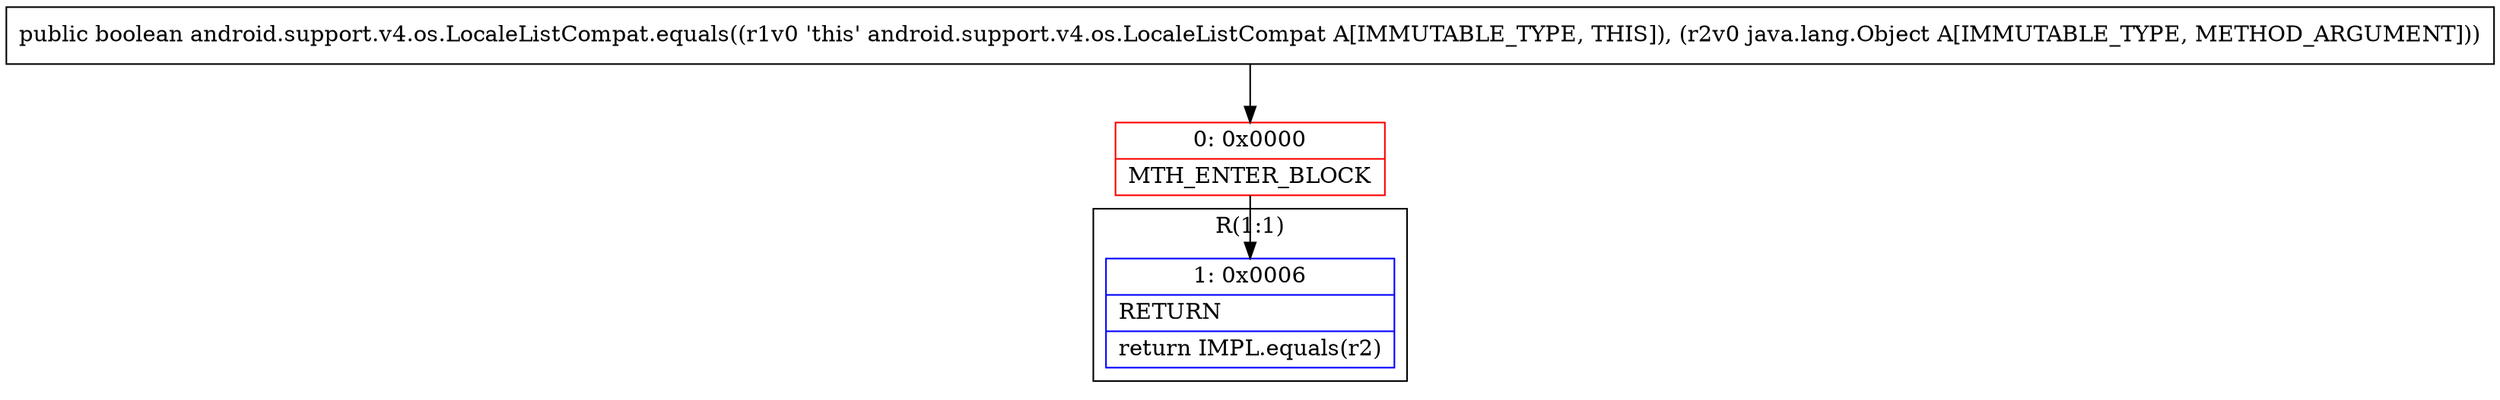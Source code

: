 digraph "CFG forandroid.support.v4.os.LocaleListCompat.equals(Ljava\/lang\/Object;)Z" {
subgraph cluster_Region_726397874 {
label = "R(1:1)";
node [shape=record,color=blue];
Node_1 [shape=record,label="{1\:\ 0x0006|RETURN\l|return IMPL.equals(r2)\l}"];
}
Node_0 [shape=record,color=red,label="{0\:\ 0x0000|MTH_ENTER_BLOCK\l}"];
MethodNode[shape=record,label="{public boolean android.support.v4.os.LocaleListCompat.equals((r1v0 'this' android.support.v4.os.LocaleListCompat A[IMMUTABLE_TYPE, THIS]), (r2v0 java.lang.Object A[IMMUTABLE_TYPE, METHOD_ARGUMENT])) }"];
MethodNode -> Node_0;
Node_0 -> Node_1;
}


